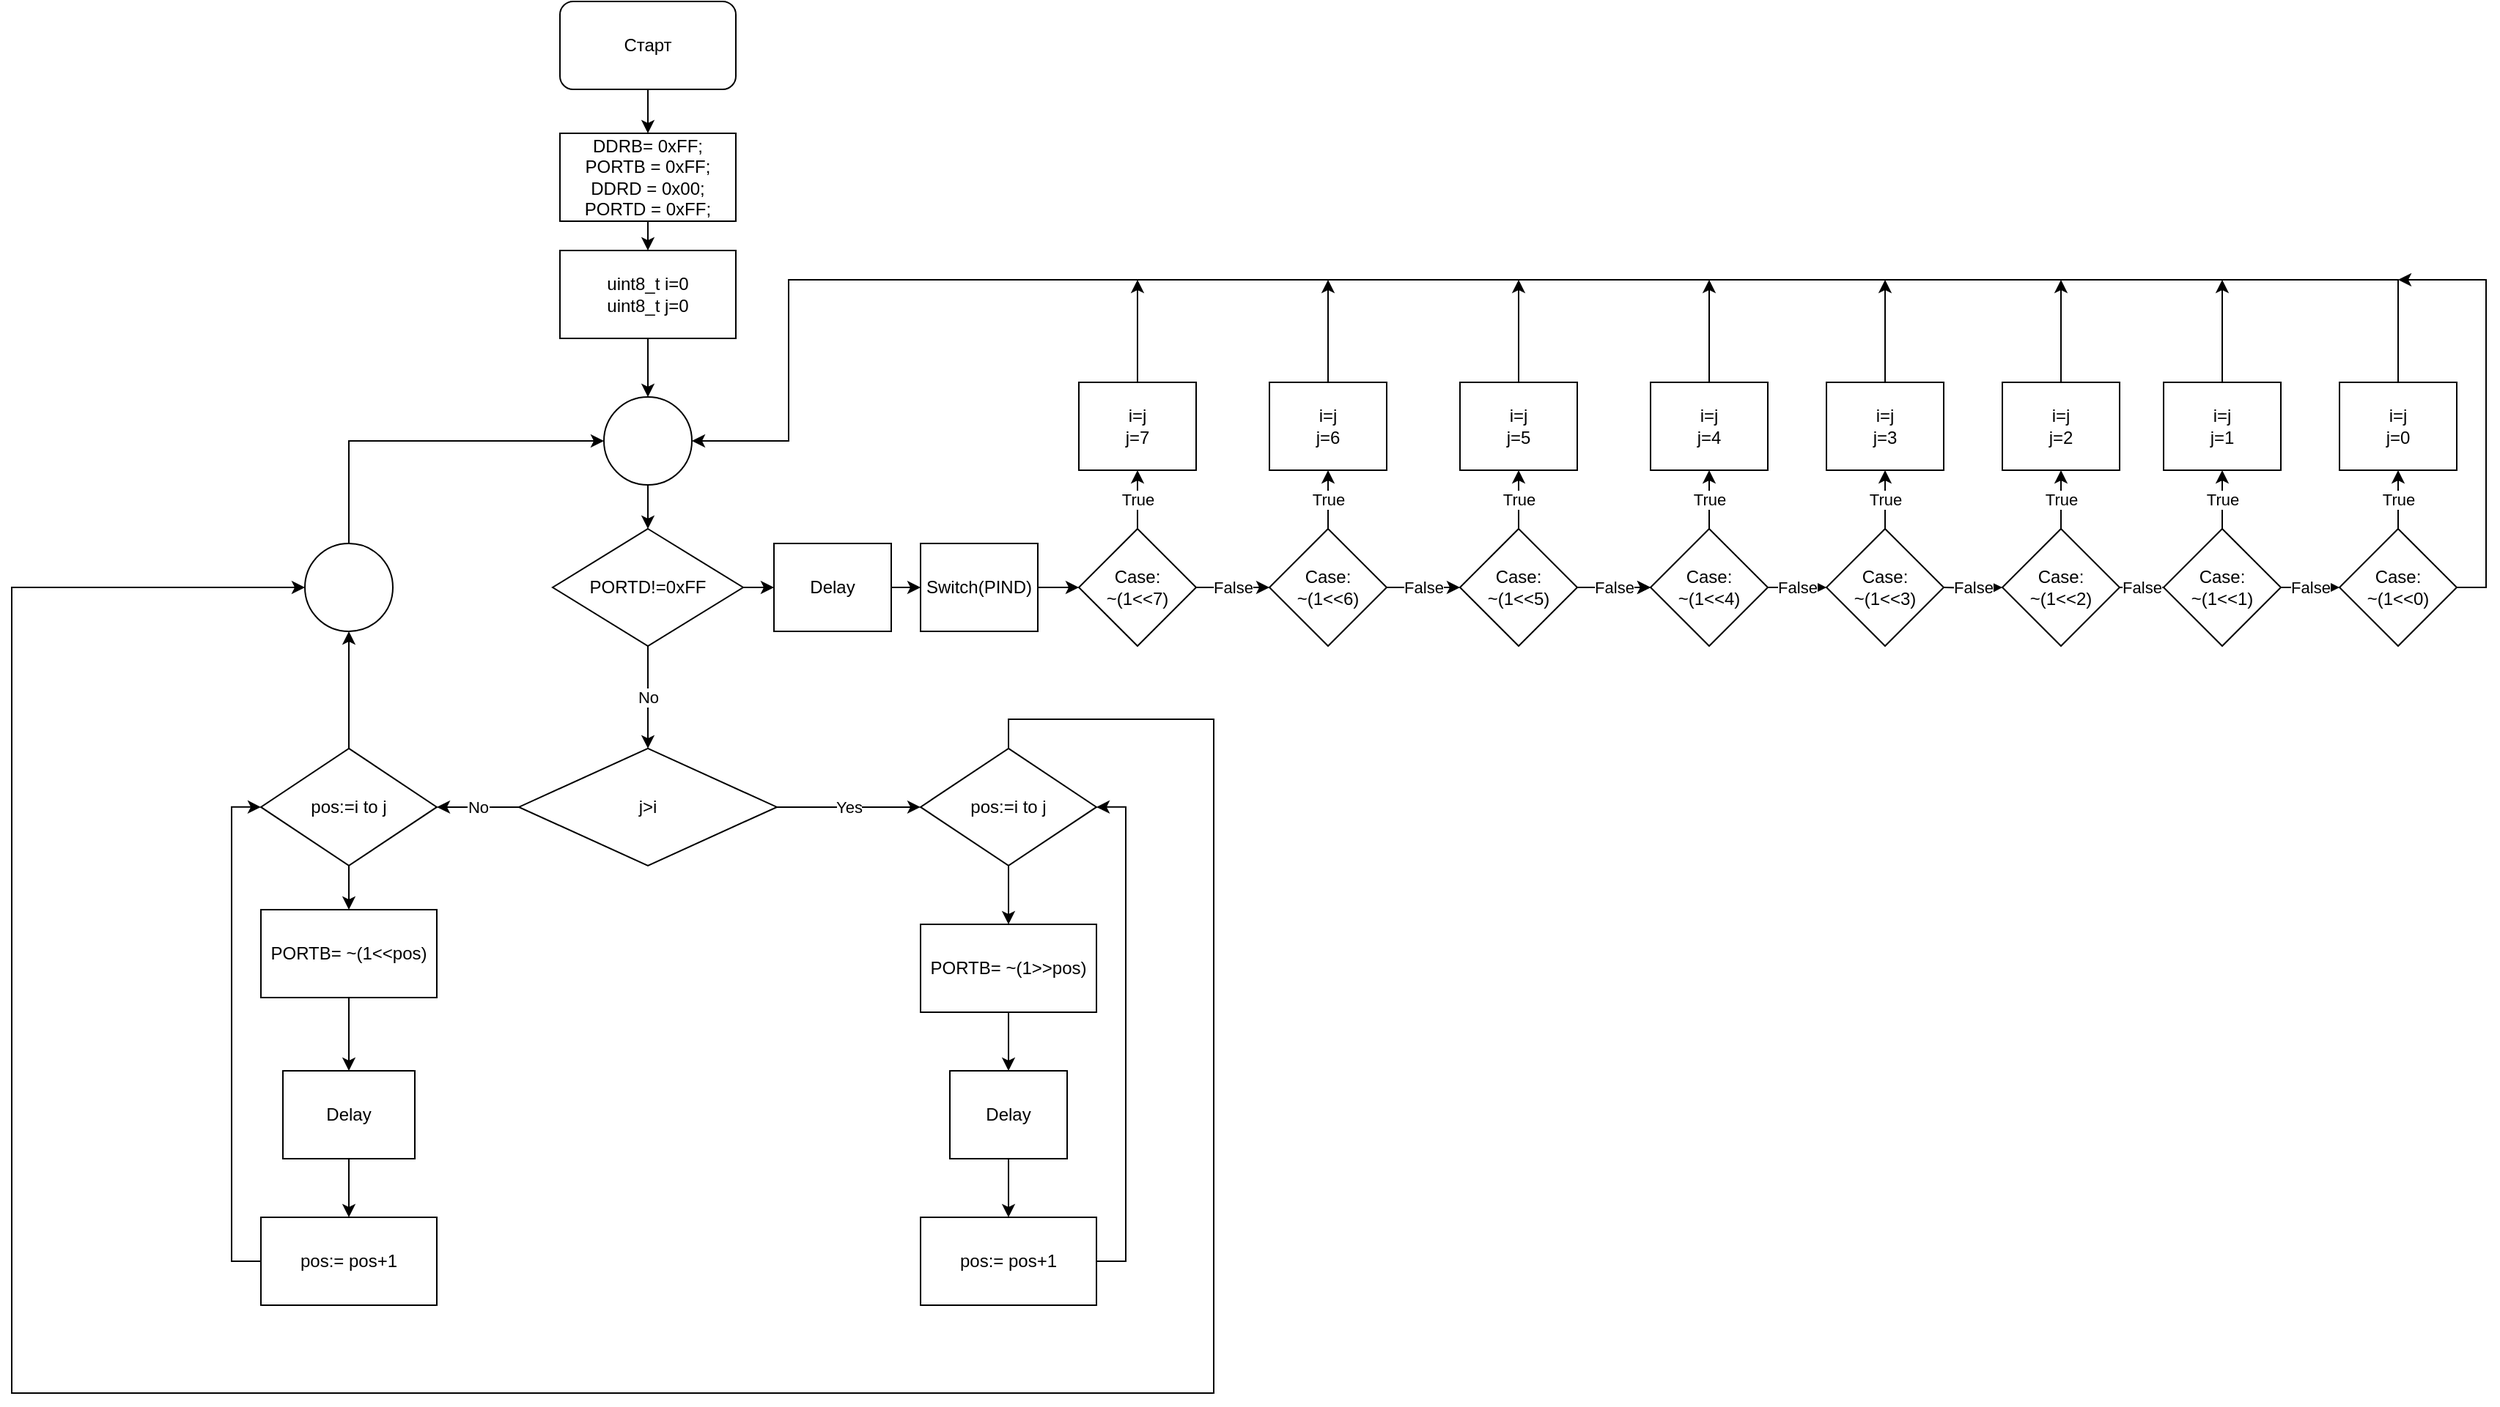 <mxfile version="14.4.8" type="device"><diagram id="C5RBs43oDa-KdzZeNtuy" name="Page-1"><mxGraphModel dx="1422" dy="791" grid="1" gridSize="10" guides="1" tooltips="1" connect="1" arrows="1" fold="1" page="1" pageScale="1" pageWidth="827" pageHeight="1169" math="0" shadow="0"><root><mxCell id="WIyWlLk6GJQsqaUBKTNV-0"/><mxCell id="WIyWlLk6GJQsqaUBKTNV-1" parent="WIyWlLk6GJQsqaUBKTNV-0"/><mxCell id="l6pRnyXsYqIttj8_lXiP-2" style="edgeStyle=orthogonalEdgeStyle;rounded=0;orthogonalLoop=1;jettySize=auto;html=1;exitX=0.5;exitY=1;exitDx=0;exitDy=0;entryX=0.5;entryY=0;entryDx=0;entryDy=0;" edge="1" parent="WIyWlLk6GJQsqaUBKTNV-1" source="l6pRnyXsYqIttj8_lXiP-0" target="l6pRnyXsYqIttj8_lXiP-1"><mxGeometry relative="1" as="geometry"/></mxCell><mxCell id="l6pRnyXsYqIttj8_lXiP-0" value="Старт" style="rounded=1;whiteSpace=wrap;html=1;" vertex="1" parent="WIyWlLk6GJQsqaUBKTNV-1"><mxGeometry x="664" y="20" width="120" height="60" as="geometry"/></mxCell><mxCell id="l6pRnyXsYqIttj8_lXiP-5" style="edgeStyle=orthogonalEdgeStyle;rounded=0;orthogonalLoop=1;jettySize=auto;html=1;exitX=0.5;exitY=1;exitDx=0;exitDy=0;entryX=0.5;entryY=0;entryDx=0;entryDy=0;" edge="1" parent="WIyWlLk6GJQsqaUBKTNV-1" source="l6pRnyXsYqIttj8_lXiP-1" target="l6pRnyXsYqIttj8_lXiP-4"><mxGeometry relative="1" as="geometry"/></mxCell><mxCell id="l6pRnyXsYqIttj8_lXiP-1" value="&lt;span class=&quot;fontstyle0&quot;&gt;DDRB= 0xFF;&lt;br&gt;PORTB = 0xFF;&lt;br&gt;DDRD = 0x00;&lt;br&gt;PORTD = 0xFF;&lt;/span&gt; &lt;br/&gt;" style="rounded=0;whiteSpace=wrap;html=1;" vertex="1" parent="WIyWlLk6GJQsqaUBKTNV-1"><mxGeometry x="664" y="110" width="120" height="60" as="geometry"/></mxCell><mxCell id="l6pRnyXsYqIttj8_lXiP-107" style="edgeStyle=orthogonalEdgeStyle;rounded=0;orthogonalLoop=1;jettySize=auto;html=1;exitX=0.5;exitY=1;exitDx=0;exitDy=0;entryX=0.5;entryY=0;entryDx=0;entryDy=0;" edge="1" parent="WIyWlLk6GJQsqaUBKTNV-1" source="l6pRnyXsYqIttj8_lXiP-4" target="l6pRnyXsYqIttj8_lXiP-94"><mxGeometry relative="1" as="geometry"/></mxCell><mxCell id="l6pRnyXsYqIttj8_lXiP-4" value="&lt;div&gt;uint8_t i=0&lt;/div&gt;&lt;div&gt;uint8_t j=0&lt;br&gt;&lt;/div&gt;" style="rounded=0;whiteSpace=wrap;html=1;" vertex="1" parent="WIyWlLk6GJQsqaUBKTNV-1"><mxGeometry x="664" y="190" width="120" height="60" as="geometry"/></mxCell><mxCell id="l6pRnyXsYqIttj8_lXiP-10" value="Yes" style="edgeStyle=orthogonalEdgeStyle;rounded=0;orthogonalLoop=1;jettySize=auto;html=1;exitX=1;exitY=0.5;exitDx=0;exitDy=0;entryX=0;entryY=0.5;entryDx=0;entryDy=0;" edge="1" parent="WIyWlLk6GJQsqaUBKTNV-1" source="l6pRnyXsYqIttj8_lXiP-7" target="l6pRnyXsYqIttj8_lXiP-9"><mxGeometry relative="1" as="geometry"/></mxCell><mxCell id="l6pRnyXsYqIttj8_lXiP-26" value="No" style="edgeStyle=orthogonalEdgeStyle;rounded=0;orthogonalLoop=1;jettySize=auto;html=1;exitX=0;exitY=0.5;exitDx=0;exitDy=0;" edge="1" parent="WIyWlLk6GJQsqaUBKTNV-1" source="l6pRnyXsYqIttj8_lXiP-7" target="l6pRnyXsYqIttj8_lXiP-25"><mxGeometry relative="1" as="geometry"/></mxCell><mxCell id="l6pRnyXsYqIttj8_lXiP-7" value="&lt;div&gt;j&amp;gt;i&lt;/div&gt;" style="rhombus;whiteSpace=wrap;html=1;" vertex="1" parent="WIyWlLk6GJQsqaUBKTNV-1"><mxGeometry x="636" y="529.94" width="176" height="80" as="geometry"/></mxCell><mxCell id="l6pRnyXsYqIttj8_lXiP-21" style="edgeStyle=orthogonalEdgeStyle;rounded=0;orthogonalLoop=1;jettySize=auto;html=1;exitX=0.5;exitY=1;exitDx=0;exitDy=0;" edge="1" parent="WIyWlLk6GJQsqaUBKTNV-1" source="l6pRnyXsYqIttj8_lXiP-9" target="l6pRnyXsYqIttj8_lXiP-20"><mxGeometry relative="1" as="geometry"/></mxCell><mxCell id="l6pRnyXsYqIttj8_lXiP-136" style="edgeStyle=orthogonalEdgeStyle;rounded=0;orthogonalLoop=1;jettySize=auto;html=1;exitX=0.5;exitY=0;exitDx=0;exitDy=0;" edge="1" parent="WIyWlLk6GJQsqaUBKTNV-1" source="l6pRnyXsYqIttj8_lXiP-9" target="l6pRnyXsYqIttj8_lXiP-133"><mxGeometry relative="1" as="geometry"><Array as="points"><mxPoint x="970" y="510"/><mxPoint x="1110" y="510"/><mxPoint x="1110" y="970"/><mxPoint x="290" y="970"/><mxPoint x="290" y="420"/></Array></mxGeometry></mxCell><mxCell id="l6pRnyXsYqIttj8_lXiP-9" value="pos:=i to j" style="rhombus;whiteSpace=wrap;html=1;" vertex="1" parent="WIyWlLk6GJQsqaUBKTNV-1"><mxGeometry x="910" y="529.94" width="120" height="80" as="geometry"/></mxCell><mxCell id="l6pRnyXsYqIttj8_lXiP-131" style="edgeStyle=orthogonalEdgeStyle;rounded=0;orthogonalLoop=1;jettySize=auto;html=1;exitX=1;exitY=0.5;exitDx=0;exitDy=0;entryX=1;entryY=0.5;entryDx=0;entryDy=0;" edge="1" parent="WIyWlLk6GJQsqaUBKTNV-1" source="l6pRnyXsYqIttj8_lXiP-16" target="l6pRnyXsYqIttj8_lXiP-9"><mxGeometry relative="1" as="geometry"/></mxCell><mxCell id="l6pRnyXsYqIttj8_lXiP-16" value="pos:= pos+1" style="whiteSpace=wrap;html=1;" vertex="1" parent="WIyWlLk6GJQsqaUBKTNV-1"><mxGeometry x="910" y="850" width="120" height="60" as="geometry"/></mxCell><mxCell id="l6pRnyXsYqIttj8_lXiP-117" value="" style="edgeStyle=orthogonalEdgeStyle;rounded=0;orthogonalLoop=1;jettySize=auto;html=1;" edge="1" parent="WIyWlLk6GJQsqaUBKTNV-1" source="l6pRnyXsYqIttj8_lXiP-20" target="l6pRnyXsYqIttj8_lXiP-116"><mxGeometry relative="1" as="geometry"/></mxCell><mxCell id="l6pRnyXsYqIttj8_lXiP-20" value="&lt;span class=&quot;fontstyle0&quot;&gt;PORTB= ~(1&amp;gt;&amp;gt;pos)&lt;/span&gt; " style="rounded=0;whiteSpace=wrap;html=1;" vertex="1" parent="WIyWlLk6GJQsqaUBKTNV-1"><mxGeometry x="910" y="650" width="120" height="60" as="geometry"/></mxCell><mxCell id="l6pRnyXsYqIttj8_lXiP-29" style="edgeStyle=orthogonalEdgeStyle;rounded=0;orthogonalLoop=1;jettySize=auto;html=1;exitX=0.5;exitY=1;exitDx=0;exitDy=0;" edge="1" parent="WIyWlLk6GJQsqaUBKTNV-1" source="l6pRnyXsYqIttj8_lXiP-25" target="l6pRnyXsYqIttj8_lXiP-28"><mxGeometry relative="1" as="geometry"/></mxCell><mxCell id="l6pRnyXsYqIttj8_lXiP-134" style="edgeStyle=orthogonalEdgeStyle;rounded=0;orthogonalLoop=1;jettySize=auto;html=1;exitX=0.5;exitY=0;exitDx=0;exitDy=0;entryX=0.5;entryY=1;entryDx=0;entryDy=0;" edge="1" parent="WIyWlLk6GJQsqaUBKTNV-1" source="l6pRnyXsYqIttj8_lXiP-25" target="l6pRnyXsYqIttj8_lXiP-133"><mxGeometry relative="1" as="geometry"/></mxCell><mxCell id="l6pRnyXsYqIttj8_lXiP-25" value="pos:=i to j" style="rhombus;whiteSpace=wrap;html=1;" vertex="1" parent="WIyWlLk6GJQsqaUBKTNV-1"><mxGeometry x="460" y="529.94" width="120" height="80" as="geometry"/></mxCell><mxCell id="l6pRnyXsYqIttj8_lXiP-125" value="" style="edgeStyle=orthogonalEdgeStyle;rounded=0;orthogonalLoop=1;jettySize=auto;html=1;" edge="1" parent="WIyWlLk6GJQsqaUBKTNV-1" source="l6pRnyXsYqIttj8_lXiP-28" target="l6pRnyXsYqIttj8_lXiP-124"><mxGeometry relative="1" as="geometry"/></mxCell><mxCell id="l6pRnyXsYqIttj8_lXiP-28" value="&lt;span class=&quot;fontstyle0&quot;&gt;PORTB= ~(1&amp;lt;&amp;lt;pos)&lt;/span&gt; " style="rounded=0;whiteSpace=wrap;html=1;" vertex="1" parent="WIyWlLk6GJQsqaUBKTNV-1"><mxGeometry x="460" y="640" width="120" height="60" as="geometry"/></mxCell><mxCell id="l6pRnyXsYqIttj8_lXiP-130" style="edgeStyle=orthogonalEdgeStyle;rounded=0;orthogonalLoop=1;jettySize=auto;html=1;exitX=0;exitY=0.5;exitDx=0;exitDy=0;entryX=0;entryY=0.5;entryDx=0;entryDy=0;" edge="1" parent="WIyWlLk6GJQsqaUBKTNV-1" source="l6pRnyXsYqIttj8_lXiP-30" target="l6pRnyXsYqIttj8_lXiP-25"><mxGeometry relative="1" as="geometry"/></mxCell><mxCell id="l6pRnyXsYqIttj8_lXiP-30" value="pos:= pos+1" style="whiteSpace=wrap;html=1;" vertex="1" parent="WIyWlLk6GJQsqaUBKTNV-1"><mxGeometry x="460" y="850" width="120" height="60" as="geometry"/></mxCell><mxCell id="l6pRnyXsYqIttj8_lXiP-37" value="No" style="edgeStyle=orthogonalEdgeStyle;rounded=0;orthogonalLoop=1;jettySize=auto;html=1;exitX=0.5;exitY=1;exitDx=0;exitDy=0;entryX=0.5;entryY=0;entryDx=0;entryDy=0;" edge="1" parent="WIyWlLk6GJQsqaUBKTNV-1" source="l6pRnyXsYqIttj8_lXiP-33" target="l6pRnyXsYqIttj8_lXiP-7"><mxGeometry relative="1" as="geometry"/></mxCell><mxCell id="l6pRnyXsYqIttj8_lXiP-113" style="edgeStyle=orthogonalEdgeStyle;rounded=0;orthogonalLoop=1;jettySize=auto;html=1;exitX=1;exitY=0.5;exitDx=0;exitDy=0;entryX=0;entryY=0.5;entryDx=0;entryDy=0;" edge="1" parent="WIyWlLk6GJQsqaUBKTNV-1" source="l6pRnyXsYqIttj8_lXiP-33" target="l6pRnyXsYqIttj8_lXiP-112"><mxGeometry relative="1" as="geometry"/></mxCell><mxCell id="l6pRnyXsYqIttj8_lXiP-33" value="PORTD!=0xFF" style="rhombus;whiteSpace=wrap;html=1;" vertex="1" parent="WIyWlLk6GJQsqaUBKTNV-1"><mxGeometry x="659" y="380" width="130" height="80" as="geometry"/></mxCell><mxCell id="l6pRnyXsYqIttj8_lXiP-55" value="False" style="edgeStyle=orthogonalEdgeStyle;rounded=0;orthogonalLoop=1;jettySize=auto;html=1;exitX=1;exitY=0.5;exitDx=0;exitDy=0;entryX=0;entryY=0.5;entryDx=0;entryDy=0;" edge="1" parent="WIyWlLk6GJQsqaUBKTNV-1" source="l6pRnyXsYqIttj8_lXiP-46" target="l6pRnyXsYqIttj8_lXiP-48"><mxGeometry relative="1" as="geometry"/></mxCell><mxCell id="l6pRnyXsYqIttj8_lXiP-86" value="True" style="edgeStyle=orthogonalEdgeStyle;rounded=0;orthogonalLoop=1;jettySize=auto;html=1;exitX=0.5;exitY=0;exitDx=0;exitDy=0;entryX=0.5;entryY=1;entryDx=0;entryDy=0;" edge="1" parent="WIyWlLk6GJQsqaUBKTNV-1" source="l6pRnyXsYqIttj8_lXiP-46" target="l6pRnyXsYqIttj8_lXiP-59"><mxGeometry relative="1" as="geometry"/></mxCell><mxCell id="l6pRnyXsYqIttj8_lXiP-46" value="&lt;div&gt;Case:&lt;/div&gt;&lt;div&gt;~(1&amp;lt;&amp;lt;7)&lt;/div&gt;" style="rhombus;whiteSpace=wrap;html=1;" vertex="1" parent="WIyWlLk6GJQsqaUBKTNV-1"><mxGeometry x="1018" y="380" width="80" height="80" as="geometry"/></mxCell><mxCell id="l6pRnyXsYqIttj8_lXiP-57" style="edgeStyle=orthogonalEdgeStyle;rounded=0;orthogonalLoop=1;jettySize=auto;html=1;exitX=1;exitY=0.5;exitDx=0;exitDy=0;entryX=0;entryY=0.5;entryDx=0;entryDy=0;" edge="1" parent="WIyWlLk6GJQsqaUBKTNV-1" source="l6pRnyXsYqIttj8_lXiP-47" target="l6pRnyXsYqIttj8_lXiP-50"><mxGeometry relative="1" as="geometry"/></mxCell><mxCell id="l6pRnyXsYqIttj8_lXiP-82" value="False" style="edgeStyle=orthogonalEdgeStyle;rounded=0;orthogonalLoop=1;jettySize=auto;html=1;" edge="1" parent="WIyWlLk6GJQsqaUBKTNV-1" source="l6pRnyXsYqIttj8_lXiP-47" target="l6pRnyXsYqIttj8_lXiP-50"><mxGeometry relative="1" as="geometry"/></mxCell><mxCell id="l6pRnyXsYqIttj8_lXiP-88" value="True" style="edgeStyle=orthogonalEdgeStyle;rounded=0;orthogonalLoop=1;jettySize=auto;html=1;exitX=0.5;exitY=0;exitDx=0;exitDy=0;entryX=0.5;entryY=1;entryDx=0;entryDy=0;" edge="1" parent="WIyWlLk6GJQsqaUBKTNV-1" source="l6pRnyXsYqIttj8_lXiP-47" target="l6pRnyXsYqIttj8_lXiP-62"><mxGeometry relative="1" as="geometry"/></mxCell><mxCell id="l6pRnyXsYqIttj8_lXiP-47" value="&lt;div&gt;Case:&lt;/div&gt;&lt;div&gt;~(1&amp;lt;&amp;lt;5)&lt;/div&gt;" style="rhombus;whiteSpace=wrap;html=1;" vertex="1" parent="WIyWlLk6GJQsqaUBKTNV-1"><mxGeometry x="1278" y="380" width="80" height="80" as="geometry"/></mxCell><mxCell id="l6pRnyXsYqIttj8_lXiP-56" value="False" style="edgeStyle=orthogonalEdgeStyle;rounded=0;orthogonalLoop=1;jettySize=auto;html=1;exitX=1;exitY=0.5;exitDx=0;exitDy=0;entryX=0;entryY=0.5;entryDx=0;entryDy=0;" edge="1" parent="WIyWlLk6GJQsqaUBKTNV-1" source="l6pRnyXsYqIttj8_lXiP-48" target="l6pRnyXsYqIttj8_lXiP-47"><mxGeometry relative="1" as="geometry"/></mxCell><mxCell id="l6pRnyXsYqIttj8_lXiP-87" value="True" style="edgeStyle=orthogonalEdgeStyle;rounded=0;orthogonalLoop=1;jettySize=auto;html=1;exitX=0.5;exitY=0;exitDx=0;exitDy=0;entryX=0.5;entryY=1;entryDx=0;entryDy=0;" edge="1" parent="WIyWlLk6GJQsqaUBKTNV-1" source="l6pRnyXsYqIttj8_lXiP-48" target="l6pRnyXsYqIttj8_lXiP-61"><mxGeometry relative="1" as="geometry"/></mxCell><mxCell id="l6pRnyXsYqIttj8_lXiP-48" value="&lt;div&gt;Case:&lt;/div&gt;&lt;div&gt;~(1&amp;lt;&amp;lt;6)&lt;/div&gt;" style="rhombus;whiteSpace=wrap;html=1;" vertex="1" parent="WIyWlLk6GJQsqaUBKTNV-1"><mxGeometry x="1148" y="380" width="80" height="80" as="geometry"/></mxCell><mxCell id="l6pRnyXsYqIttj8_lXiP-58" value="False" style="edgeStyle=orthogonalEdgeStyle;rounded=0;orthogonalLoop=1;jettySize=auto;html=1;exitX=1;exitY=0.5;exitDx=0;exitDy=0;entryX=0;entryY=0.5;entryDx=0;entryDy=0;" edge="1" parent="WIyWlLk6GJQsqaUBKTNV-1" source="l6pRnyXsYqIttj8_lXiP-50" target="l6pRnyXsYqIttj8_lXiP-51"><mxGeometry relative="1" as="geometry"/></mxCell><mxCell id="l6pRnyXsYqIttj8_lXiP-89" value="True" style="edgeStyle=orthogonalEdgeStyle;rounded=0;orthogonalLoop=1;jettySize=auto;html=1;exitX=0.5;exitY=0;exitDx=0;exitDy=0;entryX=0.5;entryY=1;entryDx=0;entryDy=0;" edge="1" parent="WIyWlLk6GJQsqaUBKTNV-1" source="l6pRnyXsYqIttj8_lXiP-50" target="l6pRnyXsYqIttj8_lXiP-63"><mxGeometry relative="1" as="geometry"/></mxCell><mxCell id="l6pRnyXsYqIttj8_lXiP-50" value="&lt;div&gt;Case:&lt;/div&gt;&lt;div&gt;~(1&amp;lt;&amp;lt;4)&lt;/div&gt;" style="rhombus;whiteSpace=wrap;html=1;" vertex="1" parent="WIyWlLk6GJQsqaUBKTNV-1"><mxGeometry x="1408" y="380" width="80" height="80" as="geometry"/></mxCell><mxCell id="l6pRnyXsYqIttj8_lXiP-90" value="True" style="edgeStyle=orthogonalEdgeStyle;rounded=0;orthogonalLoop=1;jettySize=auto;html=1;exitX=0.5;exitY=0;exitDx=0;exitDy=0;entryX=0.5;entryY=1;entryDx=0;entryDy=0;" edge="1" parent="WIyWlLk6GJQsqaUBKTNV-1" source="l6pRnyXsYqIttj8_lXiP-51" target="l6pRnyXsYqIttj8_lXiP-64"><mxGeometry relative="1" as="geometry"/></mxCell><mxCell id="l6pRnyXsYqIttj8_lXiP-51" value="&lt;div&gt;Case:&lt;/div&gt;&lt;div&gt;~(1&amp;lt;&amp;lt;3)&lt;/div&gt;" style="rhombus;whiteSpace=wrap;html=1;" vertex="1" parent="WIyWlLk6GJQsqaUBKTNV-1"><mxGeometry x="1528" y="380" width="80" height="80" as="geometry"/></mxCell><mxCell id="l6pRnyXsYqIttj8_lXiP-54" style="edgeStyle=orthogonalEdgeStyle;rounded=0;orthogonalLoop=1;jettySize=auto;html=1;exitX=1;exitY=0.5;exitDx=0;exitDy=0;entryX=0;entryY=0.5;entryDx=0;entryDy=0;" edge="1" parent="WIyWlLk6GJQsqaUBKTNV-1" source="l6pRnyXsYqIttj8_lXiP-52" target="l6pRnyXsYqIttj8_lXiP-46"><mxGeometry relative="1" as="geometry"/></mxCell><mxCell id="l6pRnyXsYqIttj8_lXiP-52" value="Switch(PIND)" style="whiteSpace=wrap;html=1;" vertex="1" parent="WIyWlLk6GJQsqaUBKTNV-1"><mxGeometry x="910" y="390" width="80" height="60" as="geometry"/></mxCell><mxCell id="l6pRnyXsYqIttj8_lXiP-106" style="edgeStyle=orthogonalEdgeStyle;rounded=0;orthogonalLoop=1;jettySize=auto;html=1;exitX=0.5;exitY=0;exitDx=0;exitDy=0;" edge="1" parent="WIyWlLk6GJQsqaUBKTNV-1" source="l6pRnyXsYqIttj8_lXiP-59"><mxGeometry relative="1" as="geometry"><mxPoint x="1058" y="210" as="targetPoint"/></mxGeometry></mxCell><mxCell id="l6pRnyXsYqIttj8_lXiP-59" value="&lt;div&gt;i=j&lt;/div&gt;&lt;div&gt;j=7&lt;br&gt;&lt;/div&gt;" style="rounded=0;whiteSpace=wrap;html=1;" vertex="1" parent="WIyWlLk6GJQsqaUBKTNV-1"><mxGeometry x="1018" y="280" width="80" height="60" as="geometry"/></mxCell><mxCell id="l6pRnyXsYqIttj8_lXiP-100" style="edgeStyle=orthogonalEdgeStyle;rounded=0;orthogonalLoop=1;jettySize=auto;html=1;exitX=0.5;exitY=0;exitDx=0;exitDy=0;" edge="1" parent="WIyWlLk6GJQsqaUBKTNV-1" source="l6pRnyXsYqIttj8_lXiP-61"><mxGeometry relative="1" as="geometry"><mxPoint x="1188" y="210" as="targetPoint"/></mxGeometry></mxCell><mxCell id="l6pRnyXsYqIttj8_lXiP-61" value="&lt;div&gt;i=j&lt;/div&gt;&lt;div&gt;j=6&lt;br&gt;&lt;/div&gt;" style="rounded=0;whiteSpace=wrap;html=1;" vertex="1" parent="WIyWlLk6GJQsqaUBKTNV-1"><mxGeometry x="1148" y="280" width="80" height="60" as="geometry"/></mxCell><mxCell id="l6pRnyXsYqIttj8_lXiP-101" style="edgeStyle=orthogonalEdgeStyle;rounded=0;orthogonalLoop=1;jettySize=auto;html=1;exitX=0.5;exitY=0;exitDx=0;exitDy=0;" edge="1" parent="WIyWlLk6GJQsqaUBKTNV-1" source="l6pRnyXsYqIttj8_lXiP-62"><mxGeometry relative="1" as="geometry"><mxPoint x="1318" y="210" as="targetPoint"/></mxGeometry></mxCell><mxCell id="l6pRnyXsYqIttj8_lXiP-62" value="&lt;div&gt;i=j&lt;/div&gt;&lt;div&gt;j=5&lt;br&gt;&lt;/div&gt;" style="rounded=0;whiteSpace=wrap;html=1;" vertex="1" parent="WIyWlLk6GJQsqaUBKTNV-1"><mxGeometry x="1278" y="280" width="80" height="60" as="geometry"/></mxCell><mxCell id="l6pRnyXsYqIttj8_lXiP-102" style="edgeStyle=orthogonalEdgeStyle;rounded=0;orthogonalLoop=1;jettySize=auto;html=1;exitX=0.5;exitY=0;exitDx=0;exitDy=0;" edge="1" parent="WIyWlLk6GJQsqaUBKTNV-1" source="l6pRnyXsYqIttj8_lXiP-63"><mxGeometry relative="1" as="geometry"><mxPoint x="1448" y="210" as="targetPoint"/></mxGeometry></mxCell><mxCell id="l6pRnyXsYqIttj8_lXiP-63" value="&lt;div&gt;i=j&lt;/div&gt;&lt;div&gt;j=4&lt;br&gt;&lt;/div&gt;" style="rounded=0;whiteSpace=wrap;html=1;" vertex="1" parent="WIyWlLk6GJQsqaUBKTNV-1"><mxGeometry x="1408" y="280" width="80" height="60" as="geometry"/></mxCell><mxCell id="l6pRnyXsYqIttj8_lXiP-103" style="edgeStyle=orthogonalEdgeStyle;rounded=0;orthogonalLoop=1;jettySize=auto;html=1;exitX=0.5;exitY=0;exitDx=0;exitDy=0;" edge="1" parent="WIyWlLk6GJQsqaUBKTNV-1" source="l6pRnyXsYqIttj8_lXiP-64"><mxGeometry relative="1" as="geometry"><mxPoint x="1568" y="210" as="targetPoint"/></mxGeometry></mxCell><mxCell id="l6pRnyXsYqIttj8_lXiP-64" value="&lt;div&gt;i=j&lt;/div&gt;&lt;div&gt;j=3&lt;br&gt;&lt;/div&gt;" style="rounded=0;whiteSpace=wrap;html=1;" vertex="1" parent="WIyWlLk6GJQsqaUBKTNV-1"><mxGeometry x="1528" y="280" width="80" height="60" as="geometry"/></mxCell><mxCell id="l6pRnyXsYqIttj8_lXiP-70" value="False" style="edgeStyle=orthogonalEdgeStyle;rounded=0;orthogonalLoop=1;jettySize=auto;html=1;exitX=1;exitY=0.5;exitDx=0;exitDy=0;entryX=0;entryY=0.5;entryDx=0;entryDy=0;" edge="1" parent="WIyWlLk6GJQsqaUBKTNV-1" source="l6pRnyXsYqIttj8_lXiP-72" target="l6pRnyXsYqIttj8_lXiP-76"><mxGeometry relative="1" as="geometry"><mxPoint x="1738" y="420" as="sourcePoint"/></mxGeometry></mxCell><mxCell id="l6pRnyXsYqIttj8_lXiP-91" value="True" style="edgeStyle=orthogonalEdgeStyle;rounded=0;orthogonalLoop=1;jettySize=auto;html=1;exitX=0.5;exitY=0;exitDx=0;exitDy=0;entryX=0.5;entryY=1;entryDx=0;entryDy=0;" edge="1" parent="WIyWlLk6GJQsqaUBKTNV-1" source="l6pRnyXsYqIttj8_lXiP-72" target="l6pRnyXsYqIttj8_lXiP-79"><mxGeometry relative="1" as="geometry"/></mxCell><mxCell id="l6pRnyXsYqIttj8_lXiP-72" value="&lt;div&gt;Case:&lt;/div&gt;&lt;div&gt;~(1&amp;lt;&amp;lt;2)&lt;/div&gt;" style="rhombus;whiteSpace=wrap;html=1;" vertex="1" parent="WIyWlLk6GJQsqaUBKTNV-1"><mxGeometry x="1648" y="380" width="80" height="80" as="geometry"/></mxCell><mxCell id="l6pRnyXsYqIttj8_lXiP-73" value="False" style="edgeStyle=orthogonalEdgeStyle;rounded=0;orthogonalLoop=1;jettySize=auto;html=1;exitX=1;exitY=0.5;exitDx=0;exitDy=0;entryX=0;entryY=0.5;entryDx=0;entryDy=0;" edge="1" parent="WIyWlLk6GJQsqaUBKTNV-1" target="l6pRnyXsYqIttj8_lXiP-72"><mxGeometry relative="1" as="geometry"><mxPoint x="1608" y="420" as="sourcePoint"/></mxGeometry></mxCell><mxCell id="l6pRnyXsYqIttj8_lXiP-74" value="False" style="edgeStyle=orthogonalEdgeStyle;rounded=0;orthogonalLoop=1;jettySize=auto;html=1;exitX=1;exitY=0.5;exitDx=0;exitDy=0;entryX=0;entryY=0.5;entryDx=0;entryDy=0;" edge="1" parent="WIyWlLk6GJQsqaUBKTNV-1" source="l6pRnyXsYqIttj8_lXiP-76" target="l6pRnyXsYqIttj8_lXiP-78"><mxGeometry relative="1" as="geometry"/></mxCell><mxCell id="l6pRnyXsYqIttj8_lXiP-92" value="True" style="edgeStyle=orthogonalEdgeStyle;rounded=0;orthogonalLoop=1;jettySize=auto;html=1;exitX=0.5;exitY=0;exitDx=0;exitDy=0;entryX=0.5;entryY=1;entryDx=0;entryDy=0;" edge="1" parent="WIyWlLk6GJQsqaUBKTNV-1" source="l6pRnyXsYqIttj8_lXiP-76" target="l6pRnyXsYqIttj8_lXiP-80"><mxGeometry relative="1" as="geometry"/></mxCell><mxCell id="l6pRnyXsYqIttj8_lXiP-76" value="&lt;div&gt;Case:&lt;/div&gt;&lt;div&gt;~(1&amp;lt;&amp;lt;1)&lt;/div&gt;" style="rhombus;whiteSpace=wrap;html=1;" vertex="1" parent="WIyWlLk6GJQsqaUBKTNV-1"><mxGeometry x="1758" y="380" width="80" height="80" as="geometry"/></mxCell><mxCell id="l6pRnyXsYqIttj8_lXiP-93" value="True" style="edgeStyle=orthogonalEdgeStyle;rounded=0;orthogonalLoop=1;jettySize=auto;html=1;exitX=0.5;exitY=0;exitDx=0;exitDy=0;entryX=0.5;entryY=1;entryDx=0;entryDy=0;" edge="1" parent="WIyWlLk6GJQsqaUBKTNV-1" source="l6pRnyXsYqIttj8_lXiP-78" target="l6pRnyXsYqIttj8_lXiP-81"><mxGeometry relative="1" as="geometry"/></mxCell><mxCell id="l6pRnyXsYqIttj8_lXiP-115" style="edgeStyle=orthogonalEdgeStyle;rounded=0;orthogonalLoop=1;jettySize=auto;html=1;exitX=1;exitY=0.5;exitDx=0;exitDy=0;" edge="1" parent="WIyWlLk6GJQsqaUBKTNV-1" source="l6pRnyXsYqIttj8_lXiP-78"><mxGeometry relative="1" as="geometry"><mxPoint x="1918" y="210" as="targetPoint"/><Array as="points"><mxPoint x="1978" y="420"/><mxPoint x="1978" y="210"/></Array></mxGeometry></mxCell><mxCell id="l6pRnyXsYqIttj8_lXiP-78" value="&lt;div&gt;Case:&lt;/div&gt;&lt;div&gt;~(1&amp;lt;&amp;lt;0)&lt;/div&gt;" style="rhombus;whiteSpace=wrap;html=1;" vertex="1" parent="WIyWlLk6GJQsqaUBKTNV-1"><mxGeometry x="1878" y="380" width="80" height="80" as="geometry"/></mxCell><mxCell id="l6pRnyXsYqIttj8_lXiP-104" style="edgeStyle=orthogonalEdgeStyle;rounded=0;orthogonalLoop=1;jettySize=auto;html=1;exitX=0.5;exitY=0;exitDx=0;exitDy=0;" edge="1" parent="WIyWlLk6GJQsqaUBKTNV-1" source="l6pRnyXsYqIttj8_lXiP-79"><mxGeometry relative="1" as="geometry"><mxPoint x="1688" y="210" as="targetPoint"/></mxGeometry></mxCell><mxCell id="l6pRnyXsYqIttj8_lXiP-79" value="&lt;div&gt;i=j&lt;/div&gt;&lt;div&gt;j=2&lt;br&gt;&lt;/div&gt;" style="rounded=0;whiteSpace=wrap;html=1;" vertex="1" parent="WIyWlLk6GJQsqaUBKTNV-1"><mxGeometry x="1648" y="280" width="80" height="60" as="geometry"/></mxCell><mxCell id="l6pRnyXsYqIttj8_lXiP-105" style="edgeStyle=orthogonalEdgeStyle;rounded=0;orthogonalLoop=1;jettySize=auto;html=1;exitX=0.5;exitY=0;exitDx=0;exitDy=0;" edge="1" parent="WIyWlLk6GJQsqaUBKTNV-1" source="l6pRnyXsYqIttj8_lXiP-80"><mxGeometry relative="1" as="geometry"><mxPoint x="1798" y="210" as="targetPoint"/></mxGeometry></mxCell><mxCell id="l6pRnyXsYqIttj8_lXiP-80" value="&lt;div&gt;i=j&lt;/div&gt;&lt;div&gt;j=1&lt;br&gt;&lt;/div&gt;" style="rounded=0;whiteSpace=wrap;html=1;" vertex="1" parent="WIyWlLk6GJQsqaUBKTNV-1"><mxGeometry x="1758" y="280" width="80" height="60" as="geometry"/></mxCell><mxCell id="l6pRnyXsYqIttj8_lXiP-99" style="edgeStyle=orthogonalEdgeStyle;rounded=0;orthogonalLoop=1;jettySize=auto;html=1;exitX=0.5;exitY=0;exitDx=0;exitDy=0;entryX=1;entryY=0.5;entryDx=0;entryDy=0;" edge="1" parent="WIyWlLk6GJQsqaUBKTNV-1" source="l6pRnyXsYqIttj8_lXiP-81" target="l6pRnyXsYqIttj8_lXiP-94"><mxGeometry relative="1" as="geometry"><Array as="points"><mxPoint x="1918" y="210"/><mxPoint x="820" y="210"/><mxPoint x="820" y="320"/></Array></mxGeometry></mxCell><mxCell id="l6pRnyXsYqIttj8_lXiP-81" value="&lt;div&gt;i=j&lt;/div&gt;&lt;div&gt;j=0&lt;br&gt;&lt;/div&gt;" style="rounded=0;whiteSpace=wrap;html=1;" vertex="1" parent="WIyWlLk6GJQsqaUBKTNV-1"><mxGeometry x="1878" y="280" width="80" height="60" as="geometry"/></mxCell><mxCell id="l6pRnyXsYqIttj8_lXiP-108" style="edgeStyle=orthogonalEdgeStyle;rounded=0;orthogonalLoop=1;jettySize=auto;html=1;exitX=0.5;exitY=1;exitDx=0;exitDy=0;entryX=0.5;entryY=0;entryDx=0;entryDy=0;" edge="1" parent="WIyWlLk6GJQsqaUBKTNV-1" source="l6pRnyXsYqIttj8_lXiP-94" target="l6pRnyXsYqIttj8_lXiP-33"><mxGeometry relative="1" as="geometry"/></mxCell><mxCell id="l6pRnyXsYqIttj8_lXiP-94" value="" style="ellipse;whiteSpace=wrap;html=1;aspect=fixed;" vertex="1" parent="WIyWlLk6GJQsqaUBKTNV-1"><mxGeometry x="694" y="290" width="60" height="60" as="geometry"/></mxCell><mxCell id="l6pRnyXsYqIttj8_lXiP-114" style="edgeStyle=orthogonalEdgeStyle;rounded=0;orthogonalLoop=1;jettySize=auto;html=1;exitX=1;exitY=0.5;exitDx=0;exitDy=0;entryX=0;entryY=0.5;entryDx=0;entryDy=0;" edge="1" parent="WIyWlLk6GJQsqaUBKTNV-1" source="l6pRnyXsYqIttj8_lXiP-112" target="l6pRnyXsYqIttj8_lXiP-52"><mxGeometry relative="1" as="geometry"/></mxCell><mxCell id="l6pRnyXsYqIttj8_lXiP-112" value="Delay" style="rounded=0;whiteSpace=wrap;html=1;" vertex="1" parent="WIyWlLk6GJQsqaUBKTNV-1"><mxGeometry x="810" y="390" width="80" height="60" as="geometry"/></mxCell><mxCell id="l6pRnyXsYqIttj8_lXiP-118" style="edgeStyle=orthogonalEdgeStyle;rounded=0;orthogonalLoop=1;jettySize=auto;html=1;exitX=0.5;exitY=1;exitDx=0;exitDy=0;entryX=0.5;entryY=0;entryDx=0;entryDy=0;" edge="1" parent="WIyWlLk6GJQsqaUBKTNV-1" source="l6pRnyXsYqIttj8_lXiP-116" target="l6pRnyXsYqIttj8_lXiP-16"><mxGeometry relative="1" as="geometry"/></mxCell><mxCell id="l6pRnyXsYqIttj8_lXiP-116" value="Delay" style="whiteSpace=wrap;html=1;rounded=0;" vertex="1" parent="WIyWlLk6GJQsqaUBKTNV-1"><mxGeometry x="930" y="750" width="80" height="60" as="geometry"/></mxCell><mxCell id="l6pRnyXsYqIttj8_lXiP-127" style="edgeStyle=orthogonalEdgeStyle;rounded=0;orthogonalLoop=1;jettySize=auto;html=1;exitX=0.5;exitY=1;exitDx=0;exitDy=0;entryX=0.5;entryY=0;entryDx=0;entryDy=0;" edge="1" parent="WIyWlLk6GJQsqaUBKTNV-1" source="l6pRnyXsYqIttj8_lXiP-124" target="l6pRnyXsYqIttj8_lXiP-30"><mxGeometry relative="1" as="geometry"/></mxCell><mxCell id="l6pRnyXsYqIttj8_lXiP-124" value="Delay" style="whiteSpace=wrap;html=1;rounded=0;" vertex="1" parent="WIyWlLk6GJQsqaUBKTNV-1"><mxGeometry x="475" y="750" width="90" height="60" as="geometry"/></mxCell><mxCell id="l6pRnyXsYqIttj8_lXiP-135" style="edgeStyle=orthogonalEdgeStyle;rounded=0;orthogonalLoop=1;jettySize=auto;html=1;exitX=0.5;exitY=0;exitDx=0;exitDy=0;entryX=0;entryY=0.5;entryDx=0;entryDy=0;" edge="1" parent="WIyWlLk6GJQsqaUBKTNV-1" source="l6pRnyXsYqIttj8_lXiP-133" target="l6pRnyXsYqIttj8_lXiP-94"><mxGeometry relative="1" as="geometry"/></mxCell><mxCell id="l6pRnyXsYqIttj8_lXiP-133" value="" style="ellipse;whiteSpace=wrap;html=1;aspect=fixed;" vertex="1" parent="WIyWlLk6GJQsqaUBKTNV-1"><mxGeometry x="490" y="390" width="60" height="60" as="geometry"/></mxCell></root></mxGraphModel></diagram></mxfile>